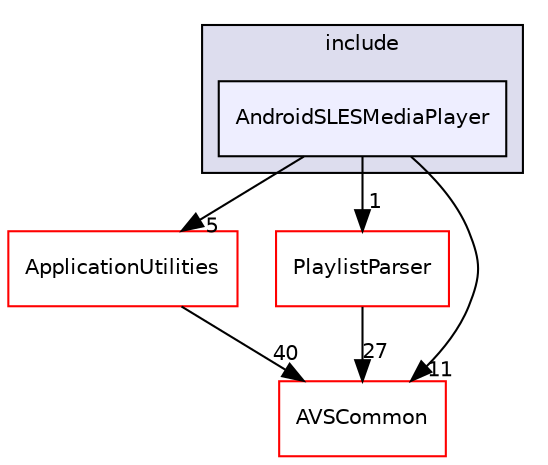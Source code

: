 digraph "/workplace/avs-device-sdk/MediaPlayer/AndroidSLESMediaPlayer/include/AndroidSLESMediaPlayer" {
  compound=true
  node [ fontsize="10", fontname="Helvetica"];
  edge [ labelfontsize="10", labelfontname="Helvetica"];
  subgraph clusterdir_7b5c7f5aa6c9c2118e08133913118a4b {
    graph [ bgcolor="#ddddee", pencolor="black", label="include" fontname="Helvetica", fontsize="10", URL="dir_7b5c7f5aa6c9c2118e08133913118a4b.html"]
  dir_1c7bd630be78b850d01adb3bbc48faf9 [shape=box, label="AndroidSLESMediaPlayer", style="filled", fillcolor="#eeeeff", pencolor="black", URL="dir_1c7bd630be78b850d01adb3bbc48faf9.html"];
  }
  dir_748b5abbb33df61eda67007924a1a0cb [shape=box label="ApplicationUtilities" fillcolor="white" style="filled" color="red" URL="dir_748b5abbb33df61eda67007924a1a0cb.html"];
  dir_655fbec917b1f23289d3ed8ec9803bf1 [shape=box label="PlaylistParser" fillcolor="white" style="filled" color="red" URL="dir_655fbec917b1f23289d3ed8ec9803bf1.html"];
  dir_13e65effb2bde530b17b3d5eefcd0266 [shape=box label="AVSCommon" fillcolor="white" style="filled" color="red" URL="dir_13e65effb2bde530b17b3d5eefcd0266.html"];
  dir_748b5abbb33df61eda67007924a1a0cb->dir_13e65effb2bde530b17b3d5eefcd0266 [headlabel="40", labeldistance=1.5 headhref="dir_000030_000009.html"];
  dir_1c7bd630be78b850d01adb3bbc48faf9->dir_748b5abbb33df61eda67007924a1a0cb [headlabel="5", labeldistance=1.5 headhref="dir_000231_000030.html"];
  dir_1c7bd630be78b850d01adb3bbc48faf9->dir_655fbec917b1f23289d3ed8ec9803bf1 [headlabel="1", labeldistance=1.5 headhref="dir_000231_000239.html"];
  dir_1c7bd630be78b850d01adb3bbc48faf9->dir_13e65effb2bde530b17b3d5eefcd0266 [headlabel="11", labeldistance=1.5 headhref="dir_000231_000009.html"];
  dir_655fbec917b1f23289d3ed8ec9803bf1->dir_13e65effb2bde530b17b3d5eefcd0266 [headlabel="27", labeldistance=1.5 headhref="dir_000239_000009.html"];
}
